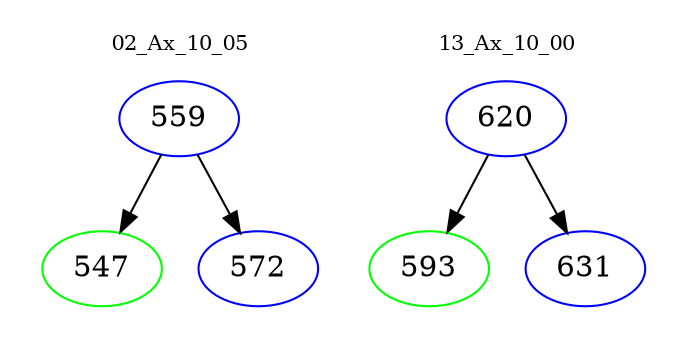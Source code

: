 digraph{
subgraph cluster_0 {
color = white
label = "02_Ax_10_05";
fontsize=10;
T0_559 [label="559", color="blue"]
T0_559 -> T0_547 [color="black"]
T0_547 [label="547", color="green"]
T0_559 -> T0_572 [color="black"]
T0_572 [label="572", color="blue"]
}
subgraph cluster_1 {
color = white
label = "13_Ax_10_00";
fontsize=10;
T1_620 [label="620", color="blue"]
T1_620 -> T1_593 [color="black"]
T1_593 [label="593", color="green"]
T1_620 -> T1_631 [color="black"]
T1_631 [label="631", color="blue"]
}
}
